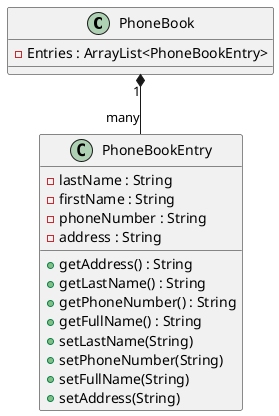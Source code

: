 @startuml
PhoneBook "1" *-- "many" PhoneBookEntry
class PhoneBookEntry {
    -lastName : String
    -firstName : String
    -phoneNumber : String
    -address : String
    +getAddress() : String
    +getLastName() : String
    +getPhoneNumber() : String
    +getFullName() : String
    +setLastName(String)
    +setPhoneNumber(String)
    +setFullName(String)
    +setAddress(String)
}
class PhoneBook {
    -Entries : ArrayList<PhoneBookEntry>
}
@enduml